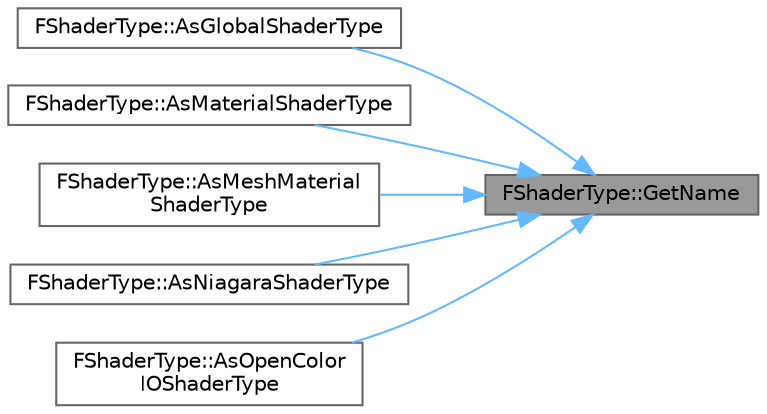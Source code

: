 digraph "FShaderType::GetName"
{
 // INTERACTIVE_SVG=YES
 // LATEX_PDF_SIZE
  bgcolor="transparent";
  edge [fontname=Helvetica,fontsize=10,labelfontname=Helvetica,labelfontsize=10];
  node [fontname=Helvetica,fontsize=10,shape=box,height=0.2,width=0.4];
  rankdir="RL";
  Node1 [id="Node000001",label="FShaderType::GetName",height=0.2,width=0.4,color="gray40", fillcolor="grey60", style="filled", fontcolor="black",tooltip=" "];
  Node1 -> Node2 [id="edge1_Node000001_Node000002",dir="back",color="steelblue1",style="solid",tooltip=" "];
  Node2 [id="Node000002",label="FShaderType::AsGlobalShaderType",height=0.2,width=0.4,color="grey40", fillcolor="white", style="filled",URL="$dc/d73/classFShaderType.html#a6933ca92d2447f44e4ce51c8838c1127",tooltip=" "];
  Node1 -> Node3 [id="edge2_Node000001_Node000003",dir="back",color="steelblue1",style="solid",tooltip=" "];
  Node3 [id="Node000003",label="FShaderType::AsMaterialShaderType",height=0.2,width=0.4,color="grey40", fillcolor="white", style="filled",URL="$dc/d73/classFShaderType.html#a1d1671239f315252dac941a396317c12",tooltip=" "];
  Node1 -> Node4 [id="edge3_Node000001_Node000004",dir="back",color="steelblue1",style="solid",tooltip=" "];
  Node4 [id="Node000004",label="FShaderType::AsMeshMaterial\lShaderType",height=0.2,width=0.4,color="grey40", fillcolor="white", style="filled",URL="$dc/d73/classFShaderType.html#afd2cab63580bbef4347517f54312b58f",tooltip=" "];
  Node1 -> Node5 [id="edge4_Node000001_Node000005",dir="back",color="steelblue1",style="solid",tooltip=" "];
  Node5 [id="Node000005",label="FShaderType::AsNiagaraShaderType",height=0.2,width=0.4,color="grey40", fillcolor="white", style="filled",URL="$dc/d73/classFShaderType.html#a798f81c4eb240d72d2c73499e44e3975",tooltip=" "];
  Node1 -> Node6 [id="edge5_Node000001_Node000006",dir="back",color="steelblue1",style="solid",tooltip=" "];
  Node6 [id="Node000006",label="FShaderType::AsOpenColor\lIOShaderType",height=0.2,width=0.4,color="grey40", fillcolor="white", style="filled",URL="$dc/d73/classFShaderType.html#aca1762308914a43979754904abe2b1ac",tooltip=" "];
}
